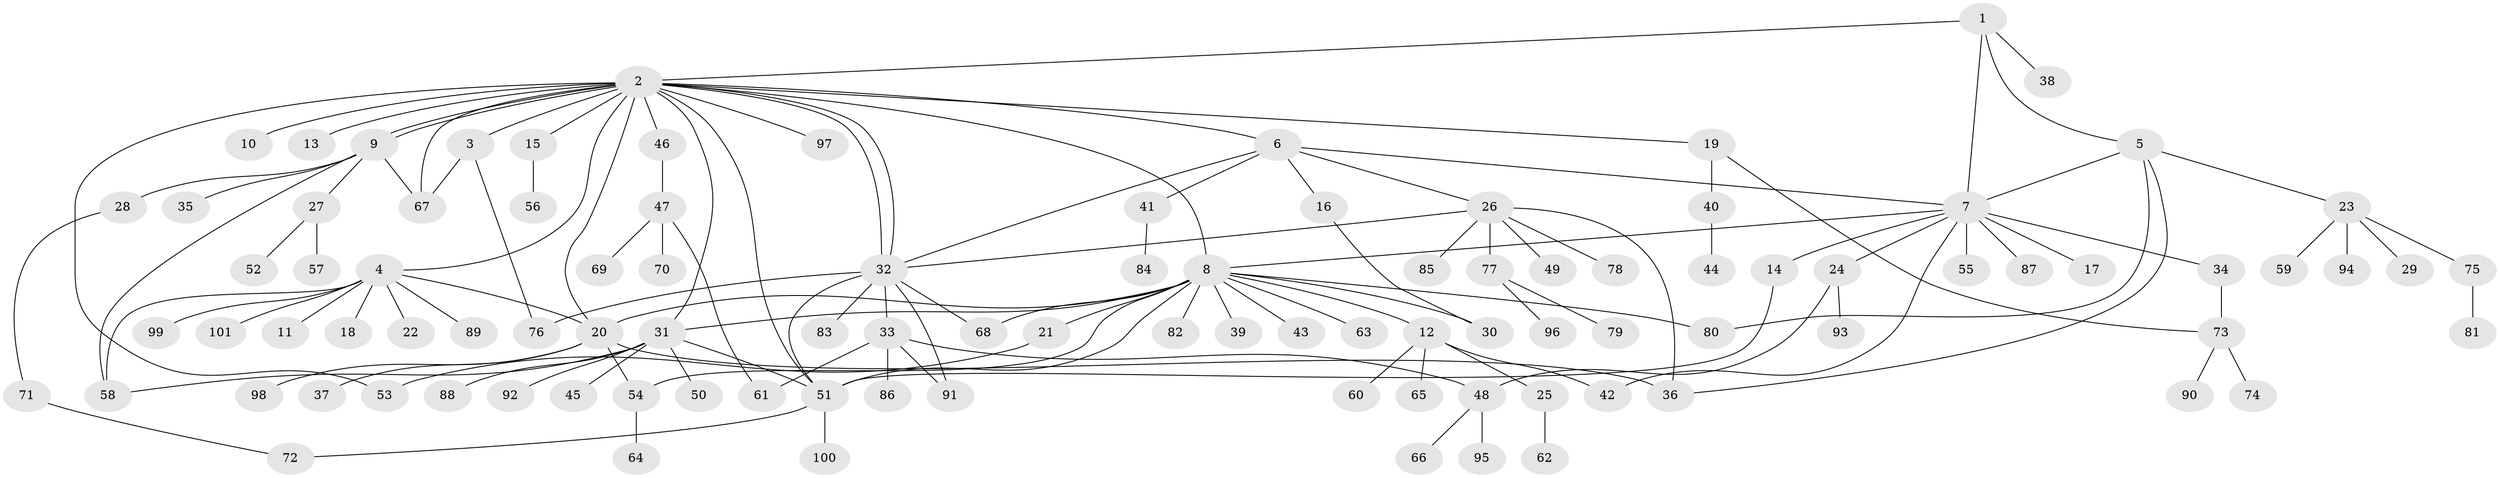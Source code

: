// coarse degree distribution, {4: 0.02857142857142857, 19: 0.014285714285714285, 3: 0.1, 8: 0.02857142857142857, 5: 0.02857142857142857, 6: 0.04285714285714286, 10: 0.02857142857142857, 15: 0.014285714285714285, 1: 0.45714285714285713, 2: 0.24285714285714285, 7: 0.014285714285714285}
// Generated by graph-tools (version 1.1) at 2025/18/03/04/25 18:18:17]
// undirected, 101 vertices, 132 edges
graph export_dot {
graph [start="1"]
  node [color=gray90,style=filled];
  1;
  2;
  3;
  4;
  5;
  6;
  7;
  8;
  9;
  10;
  11;
  12;
  13;
  14;
  15;
  16;
  17;
  18;
  19;
  20;
  21;
  22;
  23;
  24;
  25;
  26;
  27;
  28;
  29;
  30;
  31;
  32;
  33;
  34;
  35;
  36;
  37;
  38;
  39;
  40;
  41;
  42;
  43;
  44;
  45;
  46;
  47;
  48;
  49;
  50;
  51;
  52;
  53;
  54;
  55;
  56;
  57;
  58;
  59;
  60;
  61;
  62;
  63;
  64;
  65;
  66;
  67;
  68;
  69;
  70;
  71;
  72;
  73;
  74;
  75;
  76;
  77;
  78;
  79;
  80;
  81;
  82;
  83;
  84;
  85;
  86;
  87;
  88;
  89;
  90;
  91;
  92;
  93;
  94;
  95;
  96;
  97;
  98;
  99;
  100;
  101;
  1 -- 2;
  1 -- 5;
  1 -- 7;
  1 -- 38;
  2 -- 3;
  2 -- 4;
  2 -- 6;
  2 -- 8;
  2 -- 9;
  2 -- 9;
  2 -- 10;
  2 -- 13;
  2 -- 15;
  2 -- 19;
  2 -- 20;
  2 -- 31;
  2 -- 32;
  2 -- 32;
  2 -- 46;
  2 -- 51;
  2 -- 53;
  2 -- 67;
  2 -- 97;
  3 -- 67;
  3 -- 76;
  4 -- 11;
  4 -- 18;
  4 -- 20;
  4 -- 22;
  4 -- 58;
  4 -- 89;
  4 -- 99;
  4 -- 101;
  5 -- 7;
  5 -- 23;
  5 -- 36;
  5 -- 80;
  6 -- 7;
  6 -- 16;
  6 -- 26;
  6 -- 32;
  6 -- 41;
  7 -- 8;
  7 -- 14;
  7 -- 17;
  7 -- 24;
  7 -- 34;
  7 -- 42;
  7 -- 55;
  7 -- 87;
  8 -- 12;
  8 -- 20;
  8 -- 21;
  8 -- 30;
  8 -- 31;
  8 -- 39;
  8 -- 43;
  8 -- 51;
  8 -- 54;
  8 -- 63;
  8 -- 68;
  8 -- 80;
  8 -- 82;
  9 -- 27;
  9 -- 28;
  9 -- 35;
  9 -- 58;
  9 -- 67;
  12 -- 25;
  12 -- 42;
  12 -- 60;
  12 -- 65;
  14 -- 51;
  15 -- 56;
  16 -- 30;
  19 -- 40;
  19 -- 73;
  20 -- 36;
  20 -- 37;
  20 -- 54;
  20 -- 98;
  21 -- 53;
  23 -- 29;
  23 -- 59;
  23 -- 75;
  23 -- 94;
  24 -- 48;
  24 -- 93;
  25 -- 62;
  26 -- 32;
  26 -- 36;
  26 -- 49;
  26 -- 77;
  26 -- 78;
  26 -- 85;
  27 -- 52;
  27 -- 57;
  28 -- 71;
  31 -- 45;
  31 -- 50;
  31 -- 51;
  31 -- 58;
  31 -- 88;
  31 -- 92;
  32 -- 33;
  32 -- 51;
  32 -- 68;
  32 -- 76;
  32 -- 83;
  32 -- 91;
  33 -- 48;
  33 -- 61;
  33 -- 86;
  33 -- 91;
  34 -- 73;
  40 -- 44;
  41 -- 84;
  46 -- 47;
  47 -- 61;
  47 -- 69;
  47 -- 70;
  48 -- 66;
  48 -- 95;
  51 -- 72;
  51 -- 100;
  54 -- 64;
  71 -- 72;
  73 -- 74;
  73 -- 90;
  75 -- 81;
  77 -- 79;
  77 -- 96;
}
